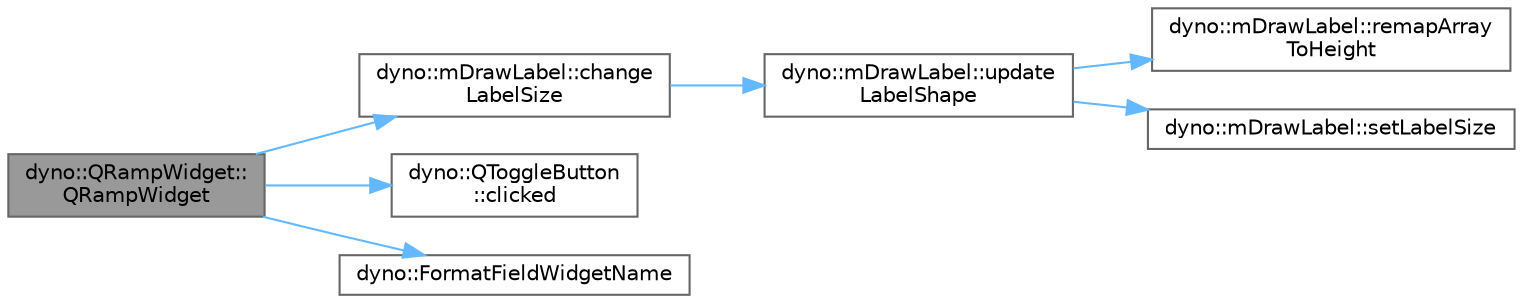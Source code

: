 digraph "dyno::QRampWidget::QRampWidget"
{
 // LATEX_PDF_SIZE
  bgcolor="transparent";
  edge [fontname=Helvetica,fontsize=10,labelfontname=Helvetica,labelfontsize=10];
  node [fontname=Helvetica,fontsize=10,shape=box,height=0.2,width=0.4];
  rankdir="LR";
  Node1 [id="Node000001",label="dyno::QRampWidget::\lQRampWidget",height=0.2,width=0.4,color="gray40", fillcolor="grey60", style="filled", fontcolor="black",tooltip=" "];
  Node1 -> Node2 [id="edge1_Node000001_Node000002",color="steelblue1",style="solid",tooltip=" "];
  Node2 [id="Node000002",label="dyno::mDrawLabel::change\lLabelSize",height=0.2,width=0.4,color="grey40", fillcolor="white", style="filled",URL="$classdyno_1_1m_draw_label.html#a56a364cb0c79031ef5a6132831d80c73",tooltip=" "];
  Node2 -> Node3 [id="edge2_Node000002_Node000003",color="steelblue1",style="solid",tooltip=" "];
  Node3 [id="Node000003",label="dyno::mDrawLabel::update\lLabelShape",height=0.2,width=0.4,color="grey40", fillcolor="white", style="filled",URL="$classdyno_1_1m_draw_label.html#a0941556ae84b55c5d300d35226258d31",tooltip=" "];
  Node3 -> Node4 [id="edge3_Node000003_Node000004",color="steelblue1",style="solid",tooltip=" "];
  Node4 [id="Node000004",label="dyno::mDrawLabel::remapArray\lToHeight",height=0.2,width=0.4,color="grey40", fillcolor="white", style="filled",URL="$classdyno_1_1m_draw_label.html#addcfd0b63abf216d03c10f69e126ad43",tooltip=" "];
  Node3 -> Node5 [id="edge4_Node000003_Node000005",color="steelblue1",style="solid",tooltip=" "];
  Node5 [id="Node000005",label="dyno::mDrawLabel::setLabelSize",height=0.2,width=0.4,color="grey40", fillcolor="white", style="filled",URL="$classdyno_1_1m_draw_label.html#a89b6747d17f4549dd5a00ca0f261d95b",tooltip=" "];
  Node1 -> Node6 [id="edge5_Node000001_Node000006",color="steelblue1",style="solid",tooltip=" "];
  Node6 [id="Node000006",label="dyno::QToggleButton\l::clicked",height=0.2,width=0.4,color="grey40", fillcolor="white", style="filled",URL="$classdyno_1_1_q_toggle_button.html#ab7fcf1b3732245d0fb4a301cc9e3de0c",tooltip=" "];
  Node1 -> Node7 [id="edge6_Node000001_Node000007",color="steelblue1",style="solid",tooltip=" "];
  Node7 [id="Node000007",label="dyno::FormatFieldWidgetName",height=0.2,width=0.4,color="grey40", fillcolor="white", style="filled",URL="$namespacedyno.html#a3dbb4b2c87f3ada8178335b6abeb48d7",tooltip=" "];
}
